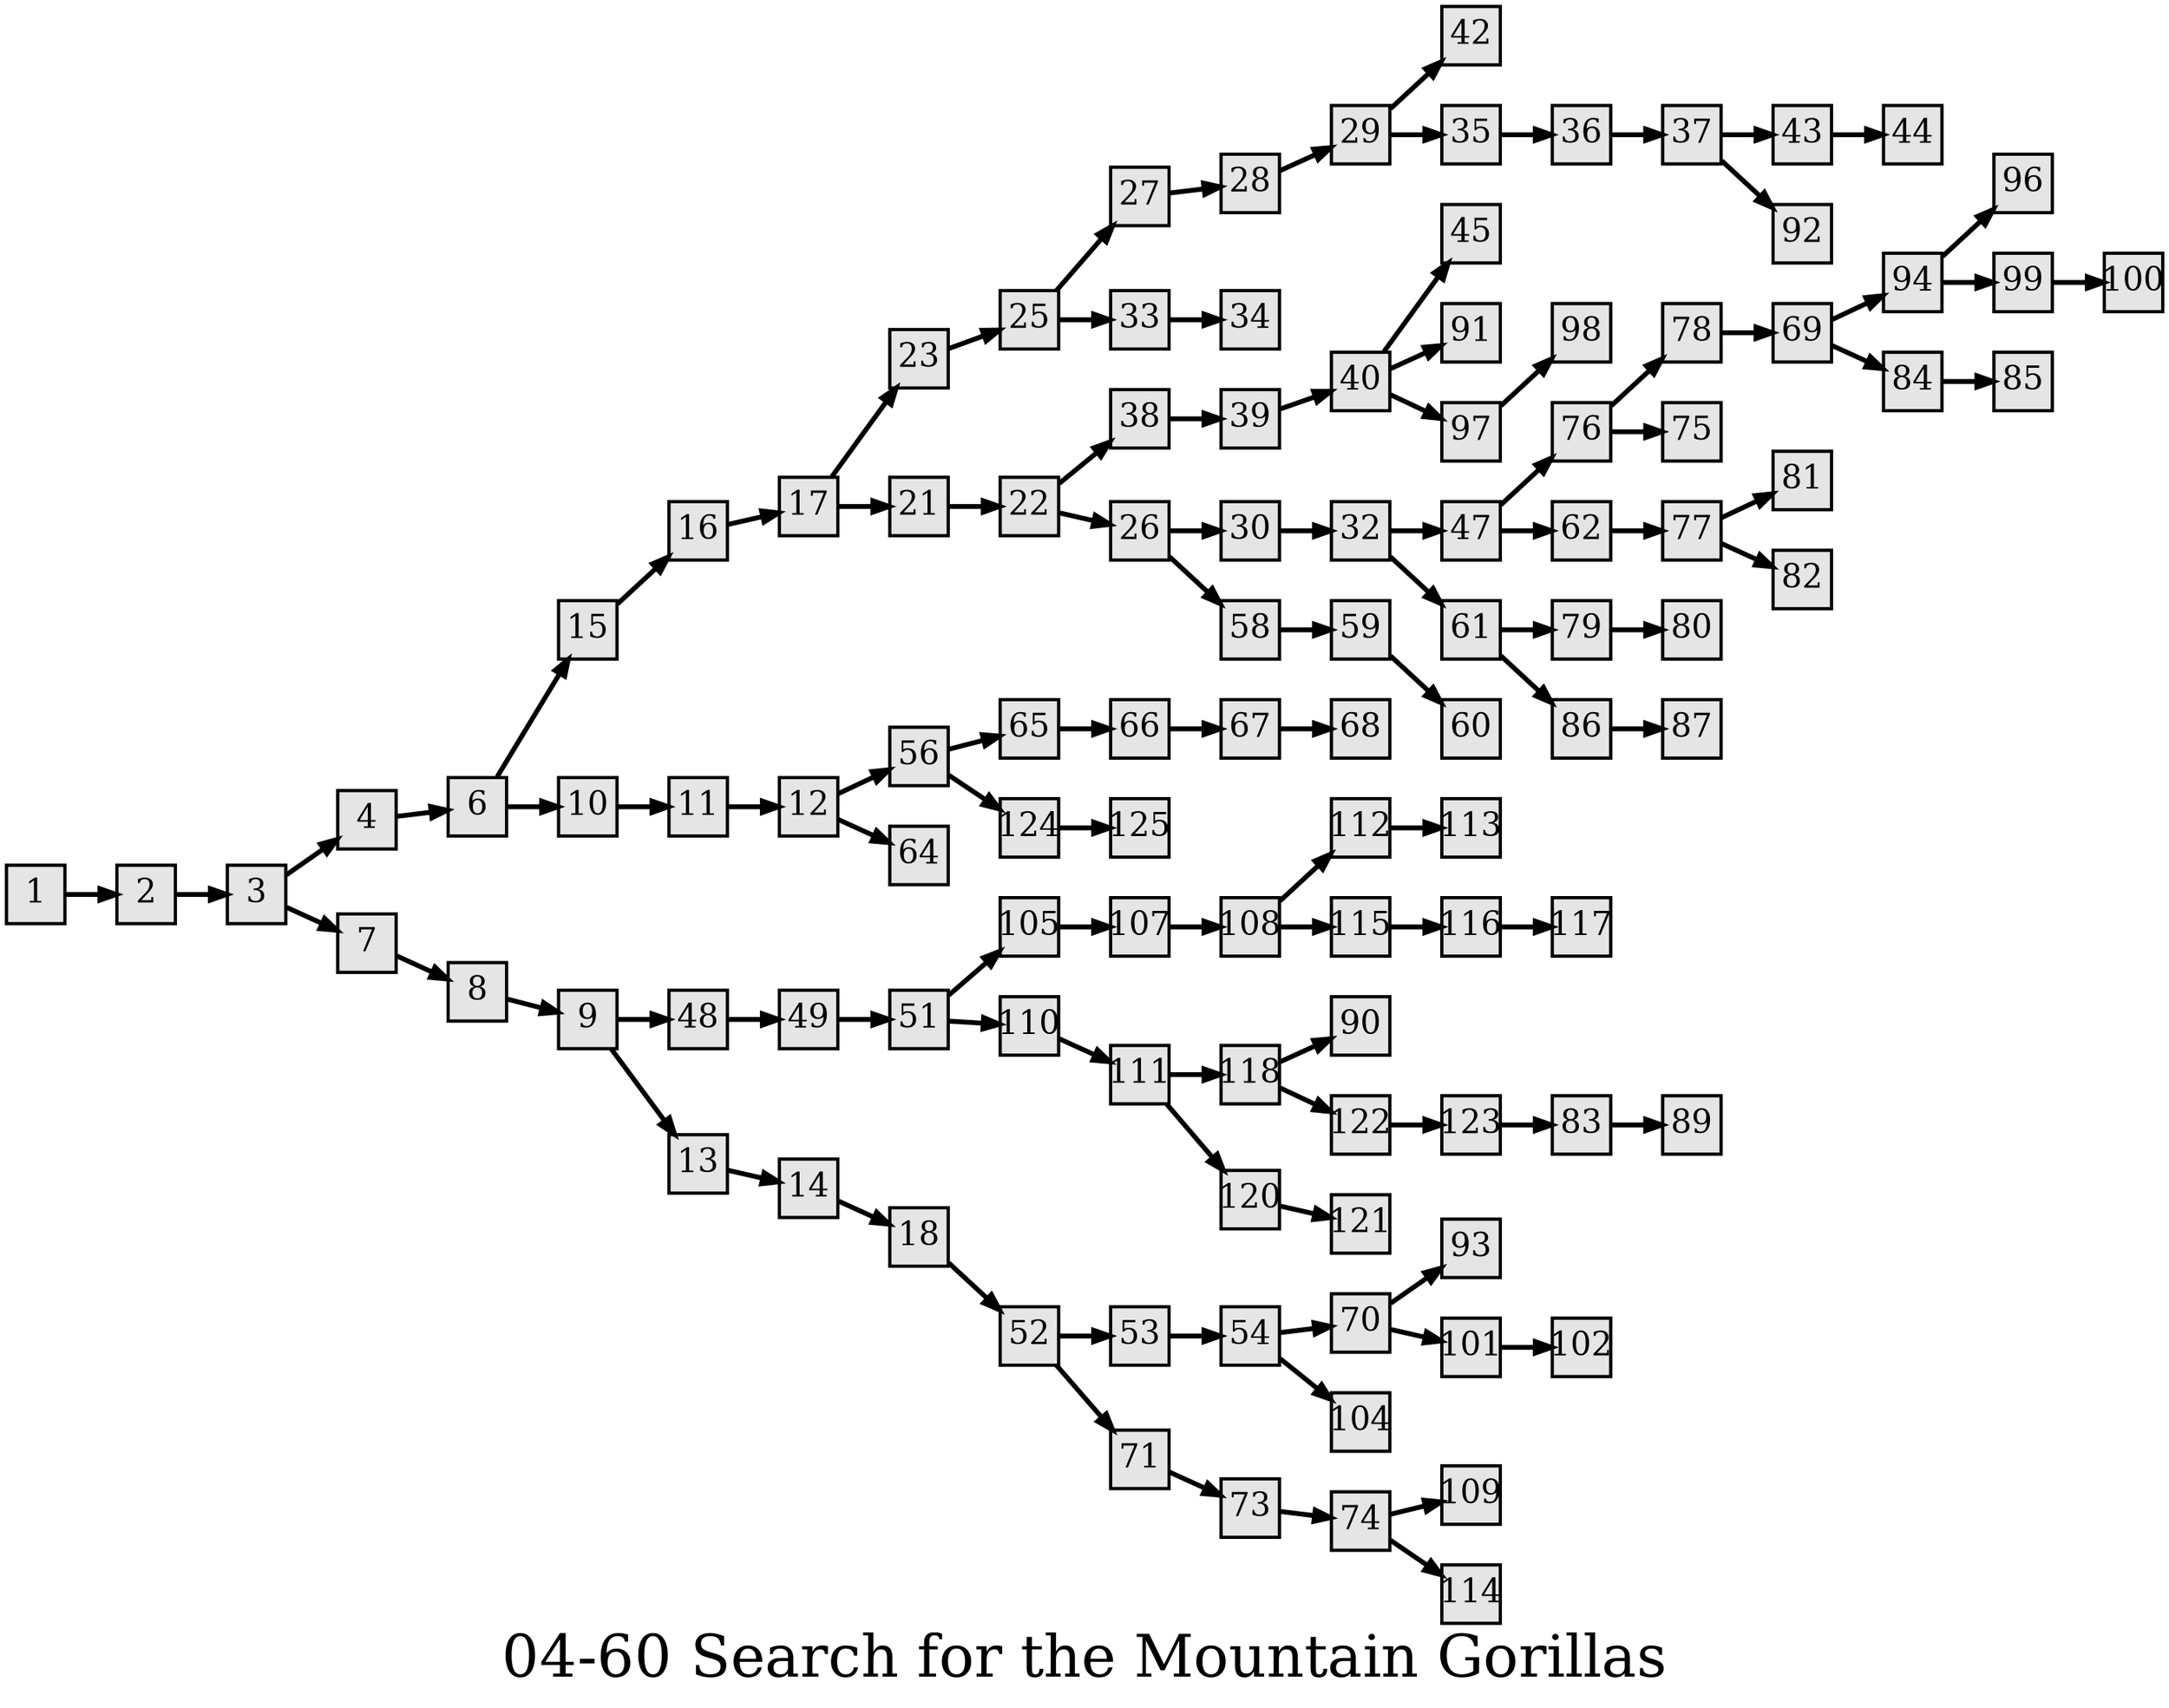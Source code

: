 digraph g{
  graph [ label="04-60 Search for the Mountain Gorillas" rankdir=LR, ordering=out, fontsize=36, nodesep="0.35", ranksep="0.45"];
  node  [shape=rect, penwidth=2, fontsize=20, style=filled, fillcolor=grey90, margin="0,0", labelfloat=true, regular=true, fixedsize=true];
  edge  [labelfloat=true, penwidth=3, fontsize=12];

  1 -> 2;
  2 -> 3;
  3 -> 4;
  3 -> 7;
  4 -> 6;
  6 -> 15;
  6 -> 10;
  7 -> 8;
  8 -> 9;
  9 -> 48;
  9 -> 13;
  10 -> 11;
  11 -> 12;
  12 -> 56;
  12 -> 64;
  13 -> 14;
  14 -> 18;
  15 -> 16;
  16 -> 17;
  17 -> 23;
  17 -> 21;
  18;
  18 -> 52;
  21 -> 22;
  22 -> 38;
  22 -> 26;
  23 -> 25;
  25 -> 27;
  25 -> 33;
  26 -> 30;
  26 -> 58;
  27 -> 28;
  28 -> 29;
  29 -> 42;
  29 -> 35;
  30 -> 32;
  32 -> 47;
  32 -> 61;
  33 -> 34;
  35 -> 36;
  36 -> 37;
  37 -> 43;
  37 -> 92;
  38 -> 39;
  39 -> 40;
  40 -> 45;
  40 -> 91;
  40 -> 97;
  43 -> 44;
  47 -> 76;
  47 -> 62;
  48 -> 49;
  49 -> 51;
  51 -> 105;
  51 -> 110;
  52 -> 53;
  52 -> 71;
  53 -> 54;
  54 -> 70;
  54 -> 104;
  56 -> 65;
  56 -> 124;
  58 -> 59;
  59 -> 60;
  61 -> 79;
  61 -> 86;
  62 -> 77;
  65 -> 66;
  66 -> 67;
  67 -> 68;
  69 -> 94;
  69 -> 84;
  70 -> 93;
  70 -> 101;
  71 -> 73;
  73 -> 74;
  74 -> 109;
  74 -> 114;
  76 -> 78;
  76 -> 75;
  77 -> 81;
  77 -> 82;
  78 -> 69;
  79 -> 80;
  83 -> 89;
  84 -> 85;
  86 -> 87;
  94 -> 96;
  94 -> 99;
  97 -> 98;
  99 -> 100;
  101 -> 102;
  105 -> 107;
  107 -> 108;
  108 -> 112;
  108 -> 115;
  110 -> 111;
  111 -> 118;
  111 -> 120;
  112 -> 113;
  115 -> 116;
  116 -> 117;
  118 -> 90;
  118 -> 122;
  120 -> 121;
  122 -> 123;
  123 -> 83;
  124 -> 125;
}

